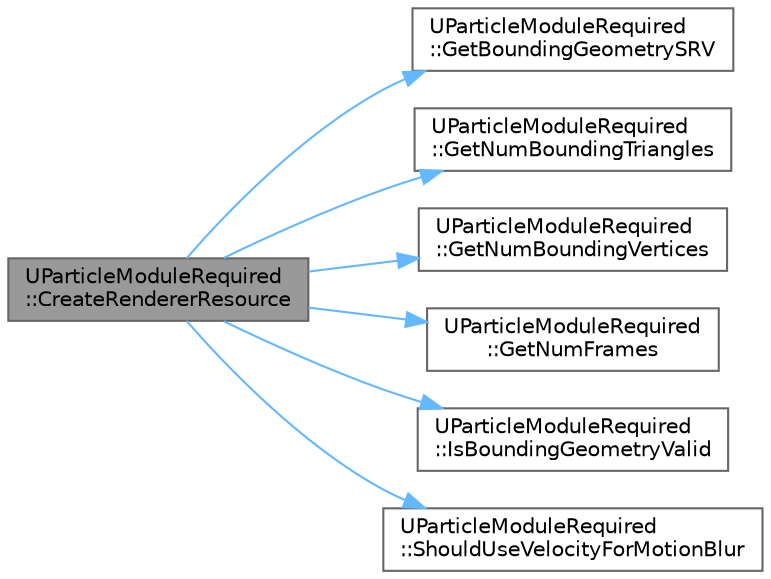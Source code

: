 digraph "UParticleModuleRequired::CreateRendererResource"
{
 // INTERACTIVE_SVG=YES
 // LATEX_PDF_SIZE
  bgcolor="transparent";
  edge [fontname=Helvetica,fontsize=10,labelfontname=Helvetica,labelfontsize=10];
  node [fontname=Helvetica,fontsize=10,shape=box,height=0.2,width=0.4];
  rankdir="LR";
  Node1 [id="Node000001",label="UParticleModuleRequired\l::CreateRendererResource",height=0.2,width=0.4,color="gray40", fillcolor="grey60", style="filled", fontcolor="black",tooltip=" "];
  Node1 -> Node2 [id="edge1_Node000001_Node000002",color="steelblue1",style="solid",tooltip=" "];
  Node2 [id="Node000002",label="UParticleModuleRequired\l::GetBoundingGeometrySRV",height=0.2,width=0.4,color="grey40", fillcolor="white", style="filled",URL="$da/de5/classUParticleModuleRequired.html#a109781d97fd201f035296df286763603",tooltip=" "];
  Node1 -> Node3 [id="edge2_Node000001_Node000003",color="steelblue1",style="solid",tooltip=" "];
  Node3 [id="Node000003",label="UParticleModuleRequired\l::GetNumBoundingTriangles",height=0.2,width=0.4,color="grey40", fillcolor="white", style="filled",URL="$da/de5/classUParticleModuleRequired.html#a6e8f9422fb027174afde84f3304b6a92",tooltip=" "];
  Node1 -> Node4 [id="edge3_Node000001_Node000004",color="steelblue1",style="solid",tooltip=" "];
  Node4 [id="Node000004",label="UParticleModuleRequired\l::GetNumBoundingVertices",height=0.2,width=0.4,color="grey40", fillcolor="white", style="filled",URL="$da/de5/classUParticleModuleRequired.html#ac4e40a2e196a2459c4823e0081c177b1",tooltip=" "];
  Node1 -> Node5 [id="edge4_Node000001_Node000005",color="steelblue1",style="solid",tooltip=" "];
  Node5 [id="Node000005",label="UParticleModuleRequired\l::GetNumFrames",height=0.2,width=0.4,color="grey40", fillcolor="white", style="filled",URL="$da/de5/classUParticleModuleRequired.html#a920ef902218aeeca6d022635a43fd500",tooltip=" "];
  Node1 -> Node6 [id="edge5_Node000001_Node000006",color="steelblue1",style="solid",tooltip=" "];
  Node6 [id="Node000006",label="UParticleModuleRequired\l::IsBoundingGeometryValid",height=0.2,width=0.4,color="grey40", fillcolor="white", style="filled",URL="$da/de5/classUParticleModuleRequired.html#a869ea675168fbd0bde821beab39cb140",tooltip=" "];
  Node1 -> Node7 [id="edge6_Node000001_Node000007",color="steelblue1",style="solid",tooltip=" "];
  Node7 [id="Node000007",label="UParticleModuleRequired\l::ShouldUseVelocityForMotionBlur",height=0.2,width=0.4,color="grey40", fillcolor="white", style="filled",URL="$da/de5/classUParticleModuleRequired.html#a0dd7d03991adcabc82fc9b66e457898a",tooltip=" "];
}
